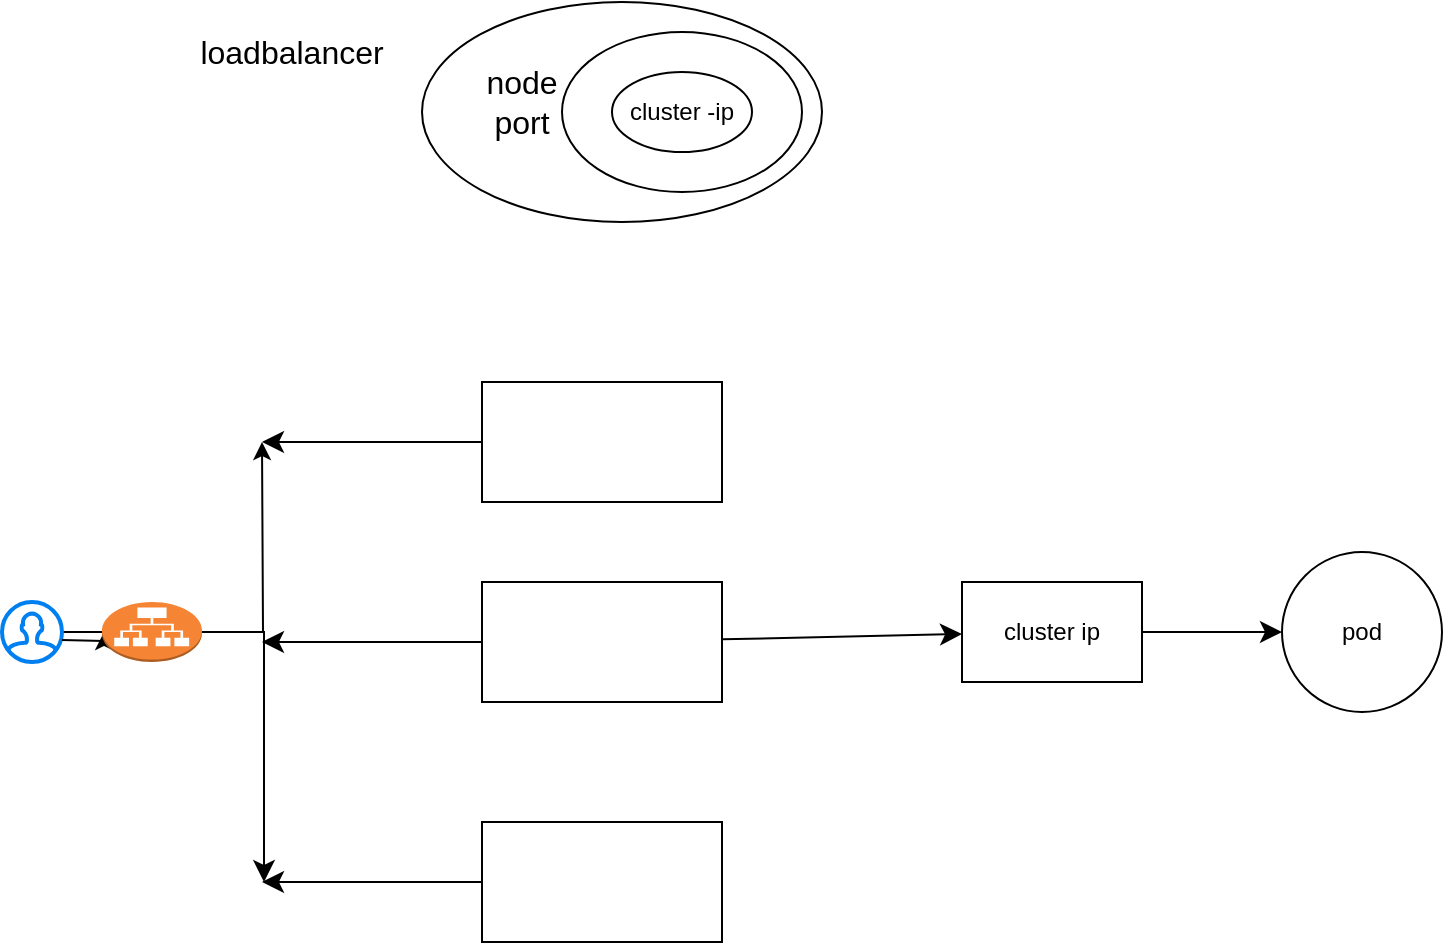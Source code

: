 <mxfile version="24.8.4">
  <diagram name="Page-1" id="LEvYN50far8-HORrr2zy">
    <mxGraphModel dx="1378" dy="603" grid="1" gridSize="10" guides="1" tooltips="1" connect="1" arrows="1" fold="1" page="1" pageScale="1" pageWidth="850" pageHeight="1100" math="0" shadow="0">
      <root>
        <mxCell id="0" />
        <mxCell id="1" parent="0" />
        <mxCell id="xy_GxLsYkthcuvkM_pHv-1" value="" style="ellipse;whiteSpace=wrap;html=1;" parent="1" vertex="1">
          <mxGeometry x="210" y="280" width="200" height="110" as="geometry" />
        </mxCell>
        <mxCell id="xy_GxLsYkthcuvkM_pHv-2" value="" style="ellipse;whiteSpace=wrap;html=1;" parent="1" vertex="1">
          <mxGeometry x="280" y="295" width="120" height="80" as="geometry" />
        </mxCell>
        <mxCell id="xy_GxLsYkthcuvkM_pHv-3" value="cluster -ip" style="ellipse;whiteSpace=wrap;html=1;" parent="1" vertex="1">
          <mxGeometry x="305" y="315" width="70" height="40" as="geometry" />
        </mxCell>
        <mxCell id="xy_GxLsYkthcuvkM_pHv-4" value="loadbalancer" style="text;html=1;align=center;verticalAlign=middle;whiteSpace=wrap;rounded=0;fontSize=16;" parent="1" vertex="1">
          <mxGeometry x="100" y="290" width="90" height="30" as="geometry" />
        </mxCell>
        <mxCell id="xy_GxLsYkthcuvkM_pHv-5" value="node port" style="text;html=1;align=center;verticalAlign=middle;whiteSpace=wrap;rounded=0;fontSize=16;" parent="1" vertex="1">
          <mxGeometry x="230" y="315" width="60" height="30" as="geometry" />
        </mxCell>
        <mxCell id="xy_GxLsYkthcuvkM_pHv-6" style="edgeStyle=none;curved=1;rounded=0;orthogonalLoop=1;jettySize=auto;html=1;fontSize=12;startSize=8;endSize=8;" parent="1" source="xy_GxLsYkthcuvkM_pHv-7" edge="1">
          <mxGeometry relative="1" as="geometry">
            <mxPoint x="130" y="500" as="targetPoint" />
          </mxGeometry>
        </mxCell>
        <mxCell id="xy_GxLsYkthcuvkM_pHv-7" value="" style="rounded=0;whiteSpace=wrap;html=1;" parent="1" vertex="1">
          <mxGeometry x="240" y="470" width="120" height="60" as="geometry" />
        </mxCell>
        <mxCell id="xy_GxLsYkthcuvkM_pHv-8" style="edgeStyle=none;curved=1;rounded=0;orthogonalLoop=1;jettySize=auto;html=1;fontSize=12;startSize=8;endSize=8;" parent="1" source="xy_GxLsYkthcuvkM_pHv-10" edge="1">
          <mxGeometry relative="1" as="geometry">
            <mxPoint x="130" y="600" as="targetPoint" />
          </mxGeometry>
        </mxCell>
        <mxCell id="xy_GxLsYkthcuvkM_pHv-9" value="" style="edgeStyle=none;curved=1;rounded=0;orthogonalLoop=1;jettySize=auto;html=1;fontSize=12;startSize=8;endSize=8;" parent="1" source="xy_GxLsYkthcuvkM_pHv-10" target="xy_GxLsYkthcuvkM_pHv-17" edge="1">
          <mxGeometry relative="1" as="geometry" />
        </mxCell>
        <mxCell id="xy_GxLsYkthcuvkM_pHv-10" value="" style="rounded=0;whiteSpace=wrap;html=1;" parent="1" vertex="1">
          <mxGeometry x="240" y="570" width="120" height="60" as="geometry" />
        </mxCell>
        <mxCell id="xy_GxLsYkthcuvkM_pHv-11" style="edgeStyle=none;curved=1;rounded=0;orthogonalLoop=1;jettySize=auto;html=1;fontSize=12;startSize=8;endSize=8;" parent="1" source="xy_GxLsYkthcuvkM_pHv-12" edge="1">
          <mxGeometry relative="1" as="geometry">
            <mxPoint x="130" y="720" as="targetPoint" />
          </mxGeometry>
        </mxCell>
        <mxCell id="xy_GxLsYkthcuvkM_pHv-12" value="" style="rounded=0;whiteSpace=wrap;html=1;" parent="1" vertex="1">
          <mxGeometry x="240" y="690" width="120" height="60" as="geometry" />
        </mxCell>
        <mxCell id="xy_GxLsYkthcuvkM_pHv-13" value="" style="edgeStyle=orthogonalEdgeStyle;rounded=0;orthogonalLoop=1;jettySize=auto;html=1;fontSize=12;" parent="1" source="xy_GxLsYkthcuvkM_pHv-19" edge="1">
          <mxGeometry relative="1" as="geometry">
            <mxPoint x="30" y="599" as="sourcePoint" />
            <mxPoint x="130" y="500" as="targetPoint" />
          </mxGeometry>
        </mxCell>
        <mxCell id="xy_GxLsYkthcuvkM_pHv-14" style="edgeStyle=orthogonalEdgeStyle;rounded=0;orthogonalLoop=1;jettySize=auto;html=1;fontSize=12;startSize=8;endSize=8;" parent="1" source="xy_GxLsYkthcuvkM_pHv-15" edge="1">
          <mxGeometry relative="1" as="geometry">
            <mxPoint x="131" y="720" as="targetPoint" />
            <Array as="points">
              <mxPoint x="131" y="595" />
            </Array>
          </mxGeometry>
        </mxCell>
        <mxCell id="xy_GxLsYkthcuvkM_pHv-15" value="" style="html=1;verticalLabelPosition=bottom;align=center;labelBackgroundColor=#ffffff;verticalAlign=top;strokeWidth=2;strokeColor=#0080F0;shadow=0;dashed=0;shape=mxgraph.ios7.icons.user;" parent="1" vertex="1">
          <mxGeometry y="580" width="30" height="30" as="geometry" />
        </mxCell>
        <mxCell id="xy_GxLsYkthcuvkM_pHv-16" value="" style="edgeStyle=none;curved=1;rounded=0;orthogonalLoop=1;jettySize=auto;html=1;fontSize=12;startSize=8;endSize=8;" parent="1" source="xy_GxLsYkthcuvkM_pHv-17" target="xy_GxLsYkthcuvkM_pHv-20" edge="1">
          <mxGeometry relative="1" as="geometry" />
        </mxCell>
        <mxCell id="xy_GxLsYkthcuvkM_pHv-17" value="cluster ip" style="rounded=0;whiteSpace=wrap;html=1;" parent="1" vertex="1">
          <mxGeometry x="480" y="570" width="90" height="50" as="geometry" />
        </mxCell>
        <mxCell id="xy_GxLsYkthcuvkM_pHv-18" value="" style="edgeStyle=orthogonalEdgeStyle;rounded=0;orthogonalLoop=1;jettySize=auto;html=1;fontSize=12;" parent="1" target="xy_GxLsYkthcuvkM_pHv-19" edge="1">
          <mxGeometry relative="1" as="geometry">
            <mxPoint x="30" y="599" as="sourcePoint" />
            <mxPoint x="130" y="500" as="targetPoint" />
          </mxGeometry>
        </mxCell>
        <mxCell id="xy_GxLsYkthcuvkM_pHv-19" value="" style="outlineConnect=0;dashed=0;verticalLabelPosition=bottom;verticalAlign=top;align=center;html=1;shape=mxgraph.aws3.application_load_balancer;fillColor=#F58534;gradientColor=none;" parent="1" vertex="1">
          <mxGeometry x="50" y="580" width="50" height="30" as="geometry" />
        </mxCell>
        <mxCell id="xy_GxLsYkthcuvkM_pHv-20" value="pod" style="ellipse;whiteSpace=wrap;html=1;rounded=0;" parent="1" vertex="1">
          <mxGeometry x="640" y="555" width="80" height="80" as="geometry" />
        </mxCell>
      </root>
    </mxGraphModel>
  </diagram>
</mxfile>

